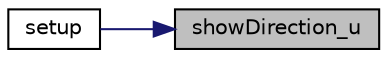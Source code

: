 digraph "showDirection_u"
{
 // LATEX_PDF_SIZE
  edge [fontname="Helvetica",fontsize="10",labelfontname="Helvetica",labelfontsize="10"];
  node [fontname="Helvetica",fontsize="10",shape=record];
  rankdir="RL";
  Node1 [label="showDirection_u",height=0.2,width=0.4,color="black", fillcolor="grey75", style="filled", fontcolor="black",tooltip=" "];
  Node1 -> Node2 [dir="back",color="midnightblue",fontsize="10",style="solid",fontname="Helvetica"];
  Node2 [label="setup",height=0.2,width=0.4,color="black", fillcolor="white", style="filled",URL="$_d_a_b__2___v0_81_8ino.html#a4fc01d736fe50cf5b977f755b675f11d",tooltip=" "];
}
